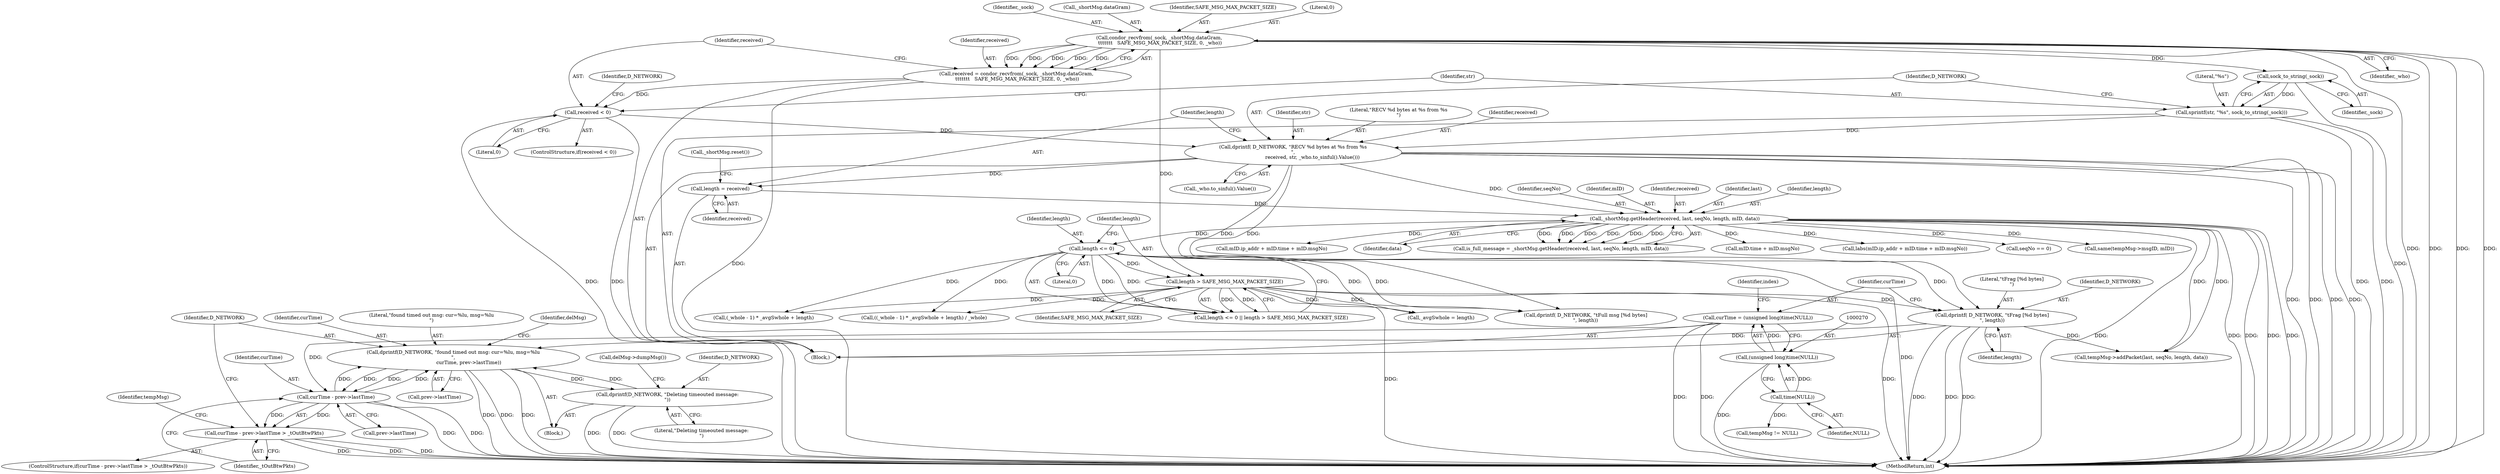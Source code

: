 digraph "0_htcondor_5e5571d1a431eb3c61977b6dd6ec90186ef79867_2@pointer" {
"1000323" [label="(Call,dprintf(D_NETWORK, \"found timed out msg: cur=%lu, msg=%lu\n\",\n                    curTime, prev->lastTime))"];
"1000263" [label="(Call,dprintf( D_NETWORK, \"\tFrag [%d bytes]\n\", length))"];
"1000189" [label="(Call,dprintf( D_NETWORK, \"RECV %d bytes at %s from %s\n\",\n                         received, str, _who.to_sinful().Value()))"];
"1000173" [label="(Call,received < 0)"];
"1000162" [label="(Call,received = condor_recvfrom(_sock, _shortMsg.dataGram, \n\t\t\t\t\t\t\t   SAFE_MSG_MAX_PACKET_SIZE, 0, _who))"];
"1000164" [label="(Call,condor_recvfrom(_sock, _shortMsg.dataGram, \n\t\t\t\t\t\t\t   SAFE_MSG_MAX_PACKET_SIZE, 0, _who))"];
"1000184" [label="(Call,sprintf(str, \"%s\", sock_to_string(_sock)))"];
"1000187" [label="(Call,sock_to_string(_sock))"];
"1000211" [label="(Call,length <= 0)"];
"1000202" [label="(Call,_shortMsg.getHeader(received, last, seqNo, length, mID, data))"];
"1000195" [label="(Call,length = received)"];
"1000214" [label="(Call,length > SAFE_MSG_MAX_PACKET_SIZE)"];
"1000386" [label="(Call,dprintf(D_NETWORK, \"Deleting timeouted message:\n\"))"];
"1000323" [label="(Call,dprintf(D_NETWORK, \"found timed out msg: cur=%lu, msg=%lu\n\",\n                    curTime, prev->lastTime))"];
"1000316" [label="(Call,curTime - prev->lastTime)"];
"1000267" [label="(Call,curTime = (unsigned long)time(NULL))"];
"1000269" [label="(Call,(unsigned long)time(NULL))"];
"1000271" [label="(Call,time(NULL))"];
"1000315" [label="(Call,curTime - prev->lastTime > _tOutBtwPkts)"];
"1000192" [label="(Identifier,received)"];
"1000172" [label="(ControlStructure,if(received < 0))"];
"1000174" [label="(Identifier,received)"];
"1000317" [label="(Identifier,curTime)"];
"1000187" [label="(Call,sock_to_string(_sock))"];
"1000265" [label="(Literal,\"\tFrag [%d bytes]\n\")"];
"1000194" [label="(Call,_who.to_sinful().Value())"];
"1000175" [label="(Literal,0)"];
"1000387" [label="(Identifier,D_NETWORK)"];
"1000257" [label="(Call,dprintf( D_NETWORK, \"\tFull msg [%d bytes]\n\", length))"];
"1000322" [label="(Block,)"];
"1000246" [label="(Call,((_whole - 1) * _avgSwhole + length) / _whole)"];
"1000277" [label="(Call,mID.ip_addr + mID.time + mID.msgNo)"];
"1000178" [label="(Identifier,D_NETWORK)"];
"1000269" [label="(Call,(unsigned long)time(NULL))"];
"1000326" [label="(Identifier,curTime)"];
"1000386" [label="(Call,dprintf(D_NETWORK, \"Deleting timeouted message:\n\"))"];
"1000216" [label="(Identifier,SAFE_MSG_MAX_PACKET_SIZE)"];
"1000165" [label="(Identifier,_sock)"];
"1000213" [label="(Literal,0)"];
"1000208" [label="(Identifier,data)"];
"1000202" [label="(Call,_shortMsg.getHeader(received, last, seqNo, length, mID, data))"];
"1000247" [label="(Call,(_whole - 1) * _avgSwhole + length)"];
"1000263" [label="(Call,dprintf( D_NETWORK, \"\tFrag [%d bytes]\n\", length))"];
"1000186" [label="(Literal,\"%s\")"];
"1000267" [label="(Call,curTime = (unsigned long)time(NULL))"];
"1000196" [label="(Identifier,length)"];
"1000274" [label="(Identifier,index)"];
"1000296" [label="(Call,tempMsg != NULL)"];
"1000271" [label="(Call,time(NULL))"];
"1000264" [label="(Identifier,D_NETWORK)"];
"1000212" [label="(Identifier,length)"];
"1000190" [label="(Identifier,D_NETWORK)"];
"1000200" [label="(Call,is_full_message = _shortMsg.getHeader(received, last, seqNo, length, mID, data))"];
"1000388" [label="(Literal,\"Deleting timeouted message:\n\")"];
"1000281" [label="(Call,mID.time + mID.msgNo)"];
"1000197" [label="(Identifier,received)"];
"1000491" [label="(MethodReturn,int)"];
"1000240" [label="(Call,_avgSwhole = length)"];
"1000171" [label="(Identifier,_who)"];
"1000162" [label="(Call,received = condor_recvfrom(_sock, _shortMsg.dataGram, \n\t\t\t\t\t\t\t   SAFE_MSG_MAX_PACKET_SIZE, 0, _who))"];
"1000206" [label="(Identifier,length)"];
"1000166" [label="(Call,_shortMsg.dataGram)"];
"1000276" [label="(Call,labs(mID.ip_addr + mID.time + mID.msgNo))"];
"1000272" [label="(Identifier,NULL)"];
"1000323" [label="(Call,dprintf(D_NETWORK, \"found timed out msg: cur=%lu, msg=%lu\n\",\n                    curTime, prev->lastTime))"];
"1000109" [label="(Block,)"];
"1000215" [label="(Identifier,length)"];
"1000315" [label="(Call,curTime - prev->lastTime > _tOutBtwPkts)"];
"1000210" [label="(Call,length <= 0 || length > SAFE_MSG_MAX_PACKET_SIZE)"];
"1000169" [label="(Identifier,SAFE_MSG_MAX_PACKET_SIZE)"];
"1000185" [label="(Identifier,str)"];
"1000205" [label="(Identifier,seqNo)"];
"1000193" [label="(Identifier,str)"];
"1000327" [label="(Call,prev->lastTime)"];
"1000318" [label="(Call,prev->lastTime)"];
"1000195" [label="(Call,length = received)"];
"1000191" [label="(Literal,\"RECV %d bytes at %s from %s\n\")"];
"1000316" [label="(Call,curTime - prev->lastTime)"];
"1000170" [label="(Literal,0)"];
"1000331" [label="(Identifier,delMsg)"];
"1000297" [label="(Identifier,tempMsg)"];
"1000198" [label="(Call,_shortMsg.reset())"];
"1000325" [label="(Literal,\"found timed out msg: cur=%lu, msg=%lu\n\")"];
"1000163" [label="(Identifier,received)"];
"1000324" [label="(Identifier,D_NETWORK)"];
"1000211" [label="(Call,length <= 0)"];
"1000398" [label="(Call,seqNo == 0)"];
"1000214" [label="(Call,length > SAFE_MSG_MAX_PACKET_SIZE)"];
"1000266" [label="(Identifier,length)"];
"1000188" [label="(Identifier,_sock)"];
"1000314" [label="(ControlStructure,if(curTime - prev->lastTime > _tOutBtwPkts))"];
"1000189" [label="(Call,dprintf( D_NETWORK, \"RECV %d bytes at %s from %s\n\",\n                         received, str, _who.to_sinful().Value()))"];
"1000173" [label="(Call,received < 0)"];
"1000268" [label="(Identifier,curTime)"];
"1000409" [label="(Call,tempMsg->addPacket(last, seqNo, length, data))"];
"1000164" [label="(Call,condor_recvfrom(_sock, _shortMsg.dataGram, \n\t\t\t\t\t\t\t   SAFE_MSG_MAX_PACKET_SIZE, 0, _who))"];
"1000300" [label="(Call,same(tempMsg->msgID, mID))"];
"1000321" [label="(Identifier,_tOutBtwPkts)"];
"1000389" [label="(Call,delMsg->dumpMsg())"];
"1000207" [label="(Identifier,mID)"];
"1000203" [label="(Identifier,received)"];
"1000204" [label="(Identifier,last)"];
"1000184" [label="(Call,sprintf(str, \"%s\", sock_to_string(_sock)))"];
"1000323" -> "1000322"  [label="AST: "];
"1000323" -> "1000327"  [label="CFG: "];
"1000324" -> "1000323"  [label="AST: "];
"1000325" -> "1000323"  [label="AST: "];
"1000326" -> "1000323"  [label="AST: "];
"1000327" -> "1000323"  [label="AST: "];
"1000331" -> "1000323"  [label="CFG: "];
"1000323" -> "1000491"  [label="DDG: "];
"1000323" -> "1000491"  [label="DDG: "];
"1000323" -> "1000491"  [label="DDG: "];
"1000323" -> "1000316"  [label="DDG: "];
"1000323" -> "1000316"  [label="DDG: "];
"1000263" -> "1000323"  [label="DDG: "];
"1000386" -> "1000323"  [label="DDG: "];
"1000316" -> "1000323"  [label="DDG: "];
"1000316" -> "1000323"  [label="DDG: "];
"1000323" -> "1000386"  [label="DDG: "];
"1000263" -> "1000109"  [label="AST: "];
"1000263" -> "1000266"  [label="CFG: "];
"1000264" -> "1000263"  [label="AST: "];
"1000265" -> "1000263"  [label="AST: "];
"1000266" -> "1000263"  [label="AST: "];
"1000268" -> "1000263"  [label="CFG: "];
"1000263" -> "1000491"  [label="DDG: "];
"1000263" -> "1000491"  [label="DDG: "];
"1000263" -> "1000491"  [label="DDG: "];
"1000189" -> "1000263"  [label="DDG: "];
"1000211" -> "1000263"  [label="DDG: "];
"1000214" -> "1000263"  [label="DDG: "];
"1000263" -> "1000409"  [label="DDG: "];
"1000189" -> "1000109"  [label="AST: "];
"1000189" -> "1000194"  [label="CFG: "];
"1000190" -> "1000189"  [label="AST: "];
"1000191" -> "1000189"  [label="AST: "];
"1000192" -> "1000189"  [label="AST: "];
"1000193" -> "1000189"  [label="AST: "];
"1000194" -> "1000189"  [label="AST: "];
"1000196" -> "1000189"  [label="CFG: "];
"1000189" -> "1000491"  [label="DDG: "];
"1000189" -> "1000491"  [label="DDG: "];
"1000189" -> "1000491"  [label="DDG: "];
"1000189" -> "1000491"  [label="DDG: "];
"1000173" -> "1000189"  [label="DDG: "];
"1000184" -> "1000189"  [label="DDG: "];
"1000189" -> "1000195"  [label="DDG: "];
"1000189" -> "1000202"  [label="DDG: "];
"1000189" -> "1000257"  [label="DDG: "];
"1000173" -> "1000172"  [label="AST: "];
"1000173" -> "1000175"  [label="CFG: "];
"1000174" -> "1000173"  [label="AST: "];
"1000175" -> "1000173"  [label="AST: "];
"1000178" -> "1000173"  [label="CFG: "];
"1000185" -> "1000173"  [label="CFG: "];
"1000173" -> "1000491"  [label="DDG: "];
"1000173" -> "1000491"  [label="DDG: "];
"1000162" -> "1000173"  [label="DDG: "];
"1000162" -> "1000109"  [label="AST: "];
"1000162" -> "1000164"  [label="CFG: "];
"1000163" -> "1000162"  [label="AST: "];
"1000164" -> "1000162"  [label="AST: "];
"1000174" -> "1000162"  [label="CFG: "];
"1000162" -> "1000491"  [label="DDG: "];
"1000164" -> "1000162"  [label="DDG: "];
"1000164" -> "1000162"  [label="DDG: "];
"1000164" -> "1000162"  [label="DDG: "];
"1000164" -> "1000162"  [label="DDG: "];
"1000164" -> "1000162"  [label="DDG: "];
"1000164" -> "1000171"  [label="CFG: "];
"1000165" -> "1000164"  [label="AST: "];
"1000166" -> "1000164"  [label="AST: "];
"1000169" -> "1000164"  [label="AST: "];
"1000170" -> "1000164"  [label="AST: "];
"1000171" -> "1000164"  [label="AST: "];
"1000164" -> "1000491"  [label="DDG: "];
"1000164" -> "1000491"  [label="DDG: "];
"1000164" -> "1000491"  [label="DDG: "];
"1000164" -> "1000491"  [label="DDG: "];
"1000164" -> "1000187"  [label="DDG: "];
"1000164" -> "1000214"  [label="DDG: "];
"1000184" -> "1000109"  [label="AST: "];
"1000184" -> "1000187"  [label="CFG: "];
"1000185" -> "1000184"  [label="AST: "];
"1000186" -> "1000184"  [label="AST: "];
"1000187" -> "1000184"  [label="AST: "];
"1000190" -> "1000184"  [label="CFG: "];
"1000184" -> "1000491"  [label="DDG: "];
"1000184" -> "1000491"  [label="DDG: "];
"1000187" -> "1000184"  [label="DDG: "];
"1000187" -> "1000188"  [label="CFG: "];
"1000188" -> "1000187"  [label="AST: "];
"1000187" -> "1000491"  [label="DDG: "];
"1000211" -> "1000210"  [label="AST: "];
"1000211" -> "1000213"  [label="CFG: "];
"1000212" -> "1000211"  [label="AST: "];
"1000213" -> "1000211"  [label="AST: "];
"1000215" -> "1000211"  [label="CFG: "];
"1000210" -> "1000211"  [label="CFG: "];
"1000211" -> "1000491"  [label="DDG: "];
"1000211" -> "1000210"  [label="DDG: "];
"1000211" -> "1000210"  [label="DDG: "];
"1000202" -> "1000211"  [label="DDG: "];
"1000211" -> "1000214"  [label="DDG: "];
"1000211" -> "1000240"  [label="DDG: "];
"1000211" -> "1000246"  [label="DDG: "];
"1000211" -> "1000247"  [label="DDG: "];
"1000211" -> "1000257"  [label="DDG: "];
"1000202" -> "1000200"  [label="AST: "];
"1000202" -> "1000208"  [label="CFG: "];
"1000203" -> "1000202"  [label="AST: "];
"1000204" -> "1000202"  [label="AST: "];
"1000205" -> "1000202"  [label="AST: "];
"1000206" -> "1000202"  [label="AST: "];
"1000207" -> "1000202"  [label="AST: "];
"1000208" -> "1000202"  [label="AST: "];
"1000200" -> "1000202"  [label="CFG: "];
"1000202" -> "1000491"  [label="DDG: "];
"1000202" -> "1000491"  [label="DDG: "];
"1000202" -> "1000491"  [label="DDG: "];
"1000202" -> "1000491"  [label="DDG: "];
"1000202" -> "1000491"  [label="DDG: "];
"1000202" -> "1000200"  [label="DDG: "];
"1000202" -> "1000200"  [label="DDG: "];
"1000202" -> "1000200"  [label="DDG: "];
"1000202" -> "1000200"  [label="DDG: "];
"1000202" -> "1000200"  [label="DDG: "];
"1000202" -> "1000200"  [label="DDG: "];
"1000195" -> "1000202"  [label="DDG: "];
"1000202" -> "1000276"  [label="DDG: "];
"1000202" -> "1000277"  [label="DDG: "];
"1000202" -> "1000281"  [label="DDG: "];
"1000202" -> "1000300"  [label="DDG: "];
"1000202" -> "1000398"  [label="DDG: "];
"1000202" -> "1000409"  [label="DDG: "];
"1000202" -> "1000409"  [label="DDG: "];
"1000195" -> "1000109"  [label="AST: "];
"1000195" -> "1000197"  [label="CFG: "];
"1000196" -> "1000195"  [label="AST: "];
"1000197" -> "1000195"  [label="AST: "];
"1000198" -> "1000195"  [label="CFG: "];
"1000214" -> "1000210"  [label="AST: "];
"1000214" -> "1000216"  [label="CFG: "];
"1000215" -> "1000214"  [label="AST: "];
"1000216" -> "1000214"  [label="AST: "];
"1000210" -> "1000214"  [label="CFG: "];
"1000214" -> "1000491"  [label="DDG: "];
"1000214" -> "1000491"  [label="DDG: "];
"1000214" -> "1000210"  [label="DDG: "];
"1000214" -> "1000210"  [label="DDG: "];
"1000214" -> "1000240"  [label="DDG: "];
"1000214" -> "1000246"  [label="DDG: "];
"1000214" -> "1000247"  [label="DDG: "];
"1000214" -> "1000257"  [label="DDG: "];
"1000386" -> "1000322"  [label="AST: "];
"1000386" -> "1000388"  [label="CFG: "];
"1000387" -> "1000386"  [label="AST: "];
"1000388" -> "1000386"  [label="AST: "];
"1000389" -> "1000386"  [label="CFG: "];
"1000386" -> "1000491"  [label="DDG: "];
"1000386" -> "1000491"  [label="DDG: "];
"1000316" -> "1000315"  [label="AST: "];
"1000316" -> "1000318"  [label="CFG: "];
"1000317" -> "1000316"  [label="AST: "];
"1000318" -> "1000316"  [label="AST: "];
"1000321" -> "1000316"  [label="CFG: "];
"1000316" -> "1000491"  [label="DDG: "];
"1000316" -> "1000491"  [label="DDG: "];
"1000316" -> "1000315"  [label="DDG: "];
"1000316" -> "1000315"  [label="DDG: "];
"1000267" -> "1000316"  [label="DDG: "];
"1000267" -> "1000109"  [label="AST: "];
"1000267" -> "1000269"  [label="CFG: "];
"1000268" -> "1000267"  [label="AST: "];
"1000269" -> "1000267"  [label="AST: "];
"1000274" -> "1000267"  [label="CFG: "];
"1000267" -> "1000491"  [label="DDG: "];
"1000267" -> "1000491"  [label="DDG: "];
"1000269" -> "1000267"  [label="DDG: "];
"1000269" -> "1000271"  [label="CFG: "];
"1000270" -> "1000269"  [label="AST: "];
"1000271" -> "1000269"  [label="AST: "];
"1000269" -> "1000491"  [label="DDG: "];
"1000271" -> "1000269"  [label="DDG: "];
"1000271" -> "1000272"  [label="CFG: "];
"1000272" -> "1000271"  [label="AST: "];
"1000271" -> "1000296"  [label="DDG: "];
"1000315" -> "1000314"  [label="AST: "];
"1000315" -> "1000321"  [label="CFG: "];
"1000321" -> "1000315"  [label="AST: "];
"1000297" -> "1000315"  [label="CFG: "];
"1000324" -> "1000315"  [label="CFG: "];
"1000315" -> "1000491"  [label="DDG: "];
"1000315" -> "1000491"  [label="DDG: "];
"1000315" -> "1000491"  [label="DDG: "];
}
